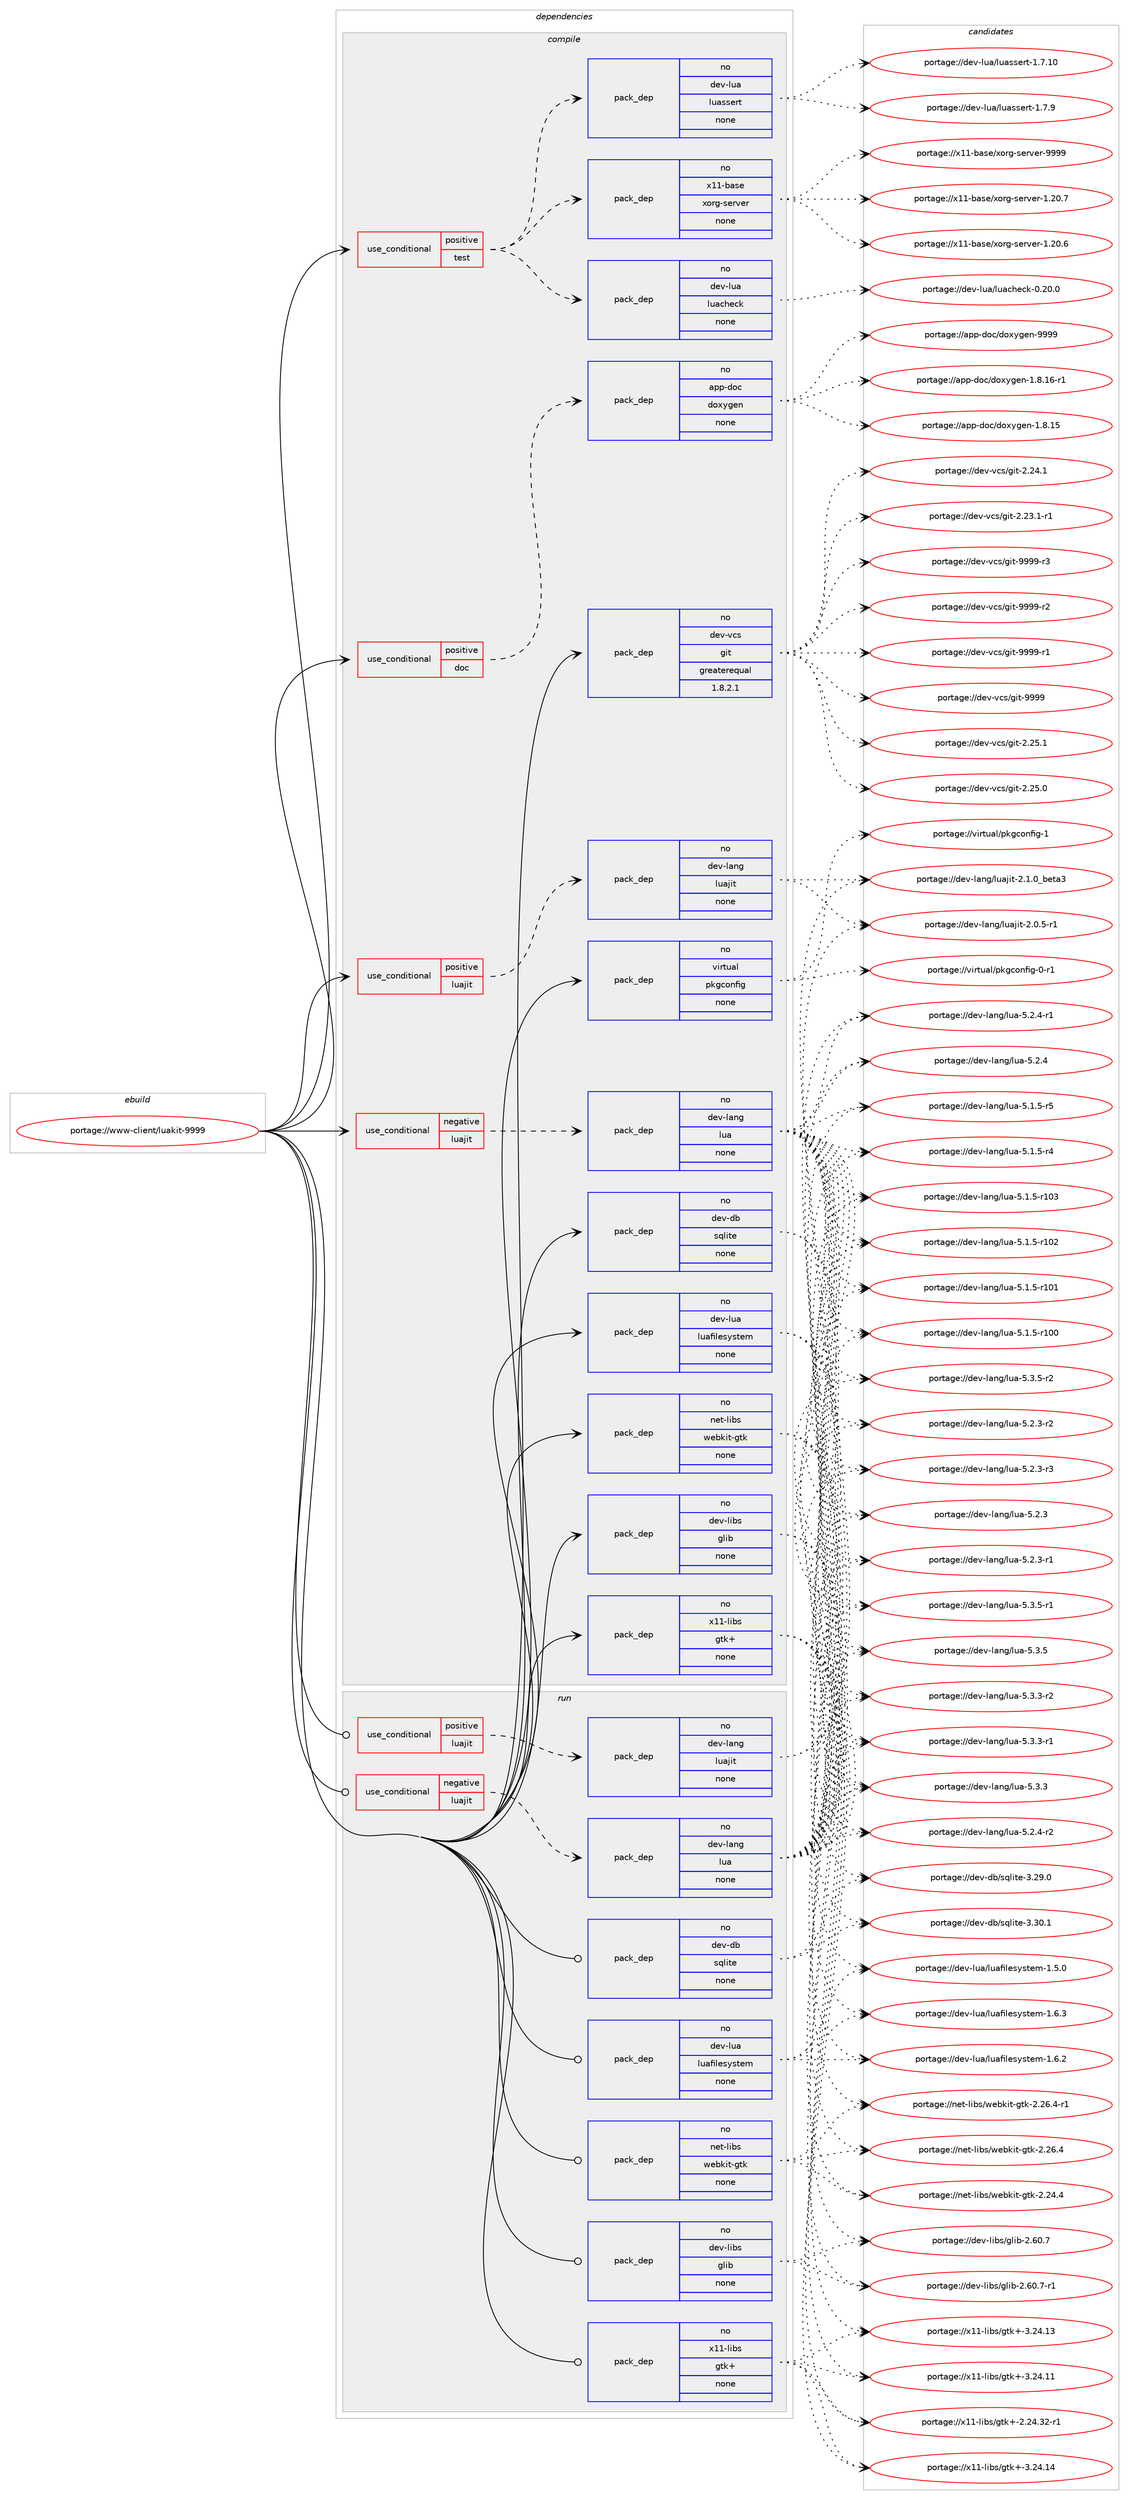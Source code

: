digraph prolog {

# *************
# Graph options
# *************

newrank=true;
concentrate=true;
compound=true;
graph [rankdir=LR,fontname=Helvetica,fontsize=10,ranksep=1.5];#, ranksep=2.5, nodesep=0.2];
edge  [arrowhead=vee];
node  [fontname=Helvetica,fontsize=10];

# **********
# The ebuild
# **********

subgraph cluster_leftcol {
color=gray;
rank=same;
label=<<i>ebuild</i>>;
id [label="portage://www-client/luakit-9999", color=red, width=4, href="../www-client/luakit-9999.svg"];
}

# ****************
# The dependencies
# ****************

subgraph cluster_midcol {
color=gray;
label=<<i>dependencies</i>>;
subgraph cluster_compile {
fillcolor="#eeeeee";
style=filled;
label=<<i>compile</i>>;
subgraph cond4863 {
dependency28461 [label=<<TABLE BORDER="0" CELLBORDER="1" CELLSPACING="0" CELLPADDING="4"><TR><TD ROWSPAN="3" CELLPADDING="10">use_conditional</TD></TR><TR><TD>negative</TD></TR><TR><TD>luajit</TD></TR></TABLE>>, shape=none, color=red];
subgraph pack23074 {
dependency28462 [label=<<TABLE BORDER="0" CELLBORDER="1" CELLSPACING="0" CELLPADDING="4" WIDTH="220"><TR><TD ROWSPAN="6" CELLPADDING="30">pack_dep</TD></TR><TR><TD WIDTH="110">no</TD></TR><TR><TD>dev-lang</TD></TR><TR><TD>lua</TD></TR><TR><TD>none</TD></TR><TR><TD></TD></TR></TABLE>>, shape=none, color=blue];
}
dependency28461:e -> dependency28462:w [weight=20,style="dashed",arrowhead="vee"];
}
id:e -> dependency28461:w [weight=20,style="solid",arrowhead="vee"];
subgraph cond4864 {
dependency28463 [label=<<TABLE BORDER="0" CELLBORDER="1" CELLSPACING="0" CELLPADDING="4"><TR><TD ROWSPAN="3" CELLPADDING="10">use_conditional</TD></TR><TR><TD>positive</TD></TR><TR><TD>doc</TD></TR></TABLE>>, shape=none, color=red];
subgraph pack23075 {
dependency28464 [label=<<TABLE BORDER="0" CELLBORDER="1" CELLSPACING="0" CELLPADDING="4" WIDTH="220"><TR><TD ROWSPAN="6" CELLPADDING="30">pack_dep</TD></TR><TR><TD WIDTH="110">no</TD></TR><TR><TD>app-doc</TD></TR><TR><TD>doxygen</TD></TR><TR><TD>none</TD></TR><TR><TD></TD></TR></TABLE>>, shape=none, color=blue];
}
dependency28463:e -> dependency28464:w [weight=20,style="dashed",arrowhead="vee"];
}
id:e -> dependency28463:w [weight=20,style="solid",arrowhead="vee"];
subgraph cond4865 {
dependency28465 [label=<<TABLE BORDER="0" CELLBORDER="1" CELLSPACING="0" CELLPADDING="4"><TR><TD ROWSPAN="3" CELLPADDING="10">use_conditional</TD></TR><TR><TD>positive</TD></TR><TR><TD>luajit</TD></TR></TABLE>>, shape=none, color=red];
subgraph pack23076 {
dependency28466 [label=<<TABLE BORDER="0" CELLBORDER="1" CELLSPACING="0" CELLPADDING="4" WIDTH="220"><TR><TD ROWSPAN="6" CELLPADDING="30">pack_dep</TD></TR><TR><TD WIDTH="110">no</TD></TR><TR><TD>dev-lang</TD></TR><TR><TD>luajit</TD></TR><TR><TD>none</TD></TR><TR><TD></TD></TR></TABLE>>, shape=none, color=blue];
}
dependency28465:e -> dependency28466:w [weight=20,style="dashed",arrowhead="vee"];
}
id:e -> dependency28465:w [weight=20,style="solid",arrowhead="vee"];
subgraph cond4866 {
dependency28467 [label=<<TABLE BORDER="0" CELLBORDER="1" CELLSPACING="0" CELLPADDING="4"><TR><TD ROWSPAN="3" CELLPADDING="10">use_conditional</TD></TR><TR><TD>positive</TD></TR><TR><TD>test</TD></TR></TABLE>>, shape=none, color=red];
subgraph pack23077 {
dependency28468 [label=<<TABLE BORDER="0" CELLBORDER="1" CELLSPACING="0" CELLPADDING="4" WIDTH="220"><TR><TD ROWSPAN="6" CELLPADDING="30">pack_dep</TD></TR><TR><TD WIDTH="110">no</TD></TR><TR><TD>dev-lua</TD></TR><TR><TD>luassert</TD></TR><TR><TD>none</TD></TR><TR><TD></TD></TR></TABLE>>, shape=none, color=blue];
}
dependency28467:e -> dependency28468:w [weight=20,style="dashed",arrowhead="vee"];
subgraph pack23078 {
dependency28469 [label=<<TABLE BORDER="0" CELLBORDER="1" CELLSPACING="0" CELLPADDING="4" WIDTH="220"><TR><TD ROWSPAN="6" CELLPADDING="30">pack_dep</TD></TR><TR><TD WIDTH="110">no</TD></TR><TR><TD>dev-lua</TD></TR><TR><TD>luacheck</TD></TR><TR><TD>none</TD></TR><TR><TD></TD></TR></TABLE>>, shape=none, color=blue];
}
dependency28467:e -> dependency28469:w [weight=20,style="dashed",arrowhead="vee"];
subgraph pack23079 {
dependency28470 [label=<<TABLE BORDER="0" CELLBORDER="1" CELLSPACING="0" CELLPADDING="4" WIDTH="220"><TR><TD ROWSPAN="6" CELLPADDING="30">pack_dep</TD></TR><TR><TD WIDTH="110">no</TD></TR><TR><TD>x11-base</TD></TR><TR><TD>xorg-server</TD></TR><TR><TD>none</TD></TR><TR><TD></TD></TR></TABLE>>, shape=none, color=blue];
}
dependency28467:e -> dependency28470:w [weight=20,style="dashed",arrowhead="vee"];
}
id:e -> dependency28467:w [weight=20,style="solid",arrowhead="vee"];
subgraph pack23080 {
dependency28471 [label=<<TABLE BORDER="0" CELLBORDER="1" CELLSPACING="0" CELLPADDING="4" WIDTH="220"><TR><TD ROWSPAN="6" CELLPADDING="30">pack_dep</TD></TR><TR><TD WIDTH="110">no</TD></TR><TR><TD>dev-db</TD></TR><TR><TD>sqlite</TD></TR><TR><TD>none</TD></TR><TR><TD></TD></TR></TABLE>>, shape=none, color=blue];
}
id:e -> dependency28471:w [weight=20,style="solid",arrowhead="vee"];
subgraph pack23081 {
dependency28472 [label=<<TABLE BORDER="0" CELLBORDER="1" CELLSPACING="0" CELLPADDING="4" WIDTH="220"><TR><TD ROWSPAN="6" CELLPADDING="30">pack_dep</TD></TR><TR><TD WIDTH="110">no</TD></TR><TR><TD>dev-libs</TD></TR><TR><TD>glib</TD></TR><TR><TD>none</TD></TR><TR><TD></TD></TR></TABLE>>, shape=none, color=blue];
}
id:e -> dependency28472:w [weight=20,style="solid",arrowhead="vee"];
subgraph pack23082 {
dependency28473 [label=<<TABLE BORDER="0" CELLBORDER="1" CELLSPACING="0" CELLPADDING="4" WIDTH="220"><TR><TD ROWSPAN="6" CELLPADDING="30">pack_dep</TD></TR><TR><TD WIDTH="110">no</TD></TR><TR><TD>dev-lua</TD></TR><TR><TD>luafilesystem</TD></TR><TR><TD>none</TD></TR><TR><TD></TD></TR></TABLE>>, shape=none, color=blue];
}
id:e -> dependency28473:w [weight=20,style="solid",arrowhead="vee"];
subgraph pack23083 {
dependency28474 [label=<<TABLE BORDER="0" CELLBORDER="1" CELLSPACING="0" CELLPADDING="4" WIDTH="220"><TR><TD ROWSPAN="6" CELLPADDING="30">pack_dep</TD></TR><TR><TD WIDTH="110">no</TD></TR><TR><TD>dev-vcs</TD></TR><TR><TD>git</TD></TR><TR><TD>greaterequal</TD></TR><TR><TD>1.8.2.1</TD></TR></TABLE>>, shape=none, color=blue];
}
id:e -> dependency28474:w [weight=20,style="solid",arrowhead="vee"];
subgraph pack23084 {
dependency28475 [label=<<TABLE BORDER="0" CELLBORDER="1" CELLSPACING="0" CELLPADDING="4" WIDTH="220"><TR><TD ROWSPAN="6" CELLPADDING="30">pack_dep</TD></TR><TR><TD WIDTH="110">no</TD></TR><TR><TD>net-libs</TD></TR><TR><TD>webkit-gtk</TD></TR><TR><TD>none</TD></TR><TR><TD></TD></TR></TABLE>>, shape=none, color=blue];
}
id:e -> dependency28475:w [weight=20,style="solid",arrowhead="vee"];
subgraph pack23085 {
dependency28476 [label=<<TABLE BORDER="0" CELLBORDER="1" CELLSPACING="0" CELLPADDING="4" WIDTH="220"><TR><TD ROWSPAN="6" CELLPADDING="30">pack_dep</TD></TR><TR><TD WIDTH="110">no</TD></TR><TR><TD>virtual</TD></TR><TR><TD>pkgconfig</TD></TR><TR><TD>none</TD></TR><TR><TD></TD></TR></TABLE>>, shape=none, color=blue];
}
id:e -> dependency28476:w [weight=20,style="solid",arrowhead="vee"];
subgraph pack23086 {
dependency28477 [label=<<TABLE BORDER="0" CELLBORDER="1" CELLSPACING="0" CELLPADDING="4" WIDTH="220"><TR><TD ROWSPAN="6" CELLPADDING="30">pack_dep</TD></TR><TR><TD WIDTH="110">no</TD></TR><TR><TD>x11-libs</TD></TR><TR><TD>gtk+</TD></TR><TR><TD>none</TD></TR><TR><TD></TD></TR></TABLE>>, shape=none, color=blue];
}
id:e -> dependency28477:w [weight=20,style="solid",arrowhead="vee"];
}
subgraph cluster_compileandrun {
fillcolor="#eeeeee";
style=filled;
label=<<i>compile and run</i>>;
}
subgraph cluster_run {
fillcolor="#eeeeee";
style=filled;
label=<<i>run</i>>;
subgraph cond4867 {
dependency28478 [label=<<TABLE BORDER="0" CELLBORDER="1" CELLSPACING="0" CELLPADDING="4"><TR><TD ROWSPAN="3" CELLPADDING="10">use_conditional</TD></TR><TR><TD>negative</TD></TR><TR><TD>luajit</TD></TR></TABLE>>, shape=none, color=red];
subgraph pack23087 {
dependency28479 [label=<<TABLE BORDER="0" CELLBORDER="1" CELLSPACING="0" CELLPADDING="4" WIDTH="220"><TR><TD ROWSPAN="6" CELLPADDING="30">pack_dep</TD></TR><TR><TD WIDTH="110">no</TD></TR><TR><TD>dev-lang</TD></TR><TR><TD>lua</TD></TR><TR><TD>none</TD></TR><TR><TD></TD></TR></TABLE>>, shape=none, color=blue];
}
dependency28478:e -> dependency28479:w [weight=20,style="dashed",arrowhead="vee"];
}
id:e -> dependency28478:w [weight=20,style="solid",arrowhead="odot"];
subgraph cond4868 {
dependency28480 [label=<<TABLE BORDER="0" CELLBORDER="1" CELLSPACING="0" CELLPADDING="4"><TR><TD ROWSPAN="3" CELLPADDING="10">use_conditional</TD></TR><TR><TD>positive</TD></TR><TR><TD>luajit</TD></TR></TABLE>>, shape=none, color=red];
subgraph pack23088 {
dependency28481 [label=<<TABLE BORDER="0" CELLBORDER="1" CELLSPACING="0" CELLPADDING="4" WIDTH="220"><TR><TD ROWSPAN="6" CELLPADDING="30">pack_dep</TD></TR><TR><TD WIDTH="110">no</TD></TR><TR><TD>dev-lang</TD></TR><TR><TD>luajit</TD></TR><TR><TD>none</TD></TR><TR><TD></TD></TR></TABLE>>, shape=none, color=blue];
}
dependency28480:e -> dependency28481:w [weight=20,style="dashed",arrowhead="vee"];
}
id:e -> dependency28480:w [weight=20,style="solid",arrowhead="odot"];
subgraph pack23089 {
dependency28482 [label=<<TABLE BORDER="0" CELLBORDER="1" CELLSPACING="0" CELLPADDING="4" WIDTH="220"><TR><TD ROWSPAN="6" CELLPADDING="30">pack_dep</TD></TR><TR><TD WIDTH="110">no</TD></TR><TR><TD>dev-db</TD></TR><TR><TD>sqlite</TD></TR><TR><TD>none</TD></TR><TR><TD></TD></TR></TABLE>>, shape=none, color=blue];
}
id:e -> dependency28482:w [weight=20,style="solid",arrowhead="odot"];
subgraph pack23090 {
dependency28483 [label=<<TABLE BORDER="0" CELLBORDER="1" CELLSPACING="0" CELLPADDING="4" WIDTH="220"><TR><TD ROWSPAN="6" CELLPADDING="30">pack_dep</TD></TR><TR><TD WIDTH="110">no</TD></TR><TR><TD>dev-libs</TD></TR><TR><TD>glib</TD></TR><TR><TD>none</TD></TR><TR><TD></TD></TR></TABLE>>, shape=none, color=blue];
}
id:e -> dependency28483:w [weight=20,style="solid",arrowhead="odot"];
subgraph pack23091 {
dependency28484 [label=<<TABLE BORDER="0" CELLBORDER="1" CELLSPACING="0" CELLPADDING="4" WIDTH="220"><TR><TD ROWSPAN="6" CELLPADDING="30">pack_dep</TD></TR><TR><TD WIDTH="110">no</TD></TR><TR><TD>dev-lua</TD></TR><TR><TD>luafilesystem</TD></TR><TR><TD>none</TD></TR><TR><TD></TD></TR></TABLE>>, shape=none, color=blue];
}
id:e -> dependency28484:w [weight=20,style="solid",arrowhead="odot"];
subgraph pack23092 {
dependency28485 [label=<<TABLE BORDER="0" CELLBORDER="1" CELLSPACING="0" CELLPADDING="4" WIDTH="220"><TR><TD ROWSPAN="6" CELLPADDING="30">pack_dep</TD></TR><TR><TD WIDTH="110">no</TD></TR><TR><TD>net-libs</TD></TR><TR><TD>webkit-gtk</TD></TR><TR><TD>none</TD></TR><TR><TD></TD></TR></TABLE>>, shape=none, color=blue];
}
id:e -> dependency28485:w [weight=20,style="solid",arrowhead="odot"];
subgraph pack23093 {
dependency28486 [label=<<TABLE BORDER="0" CELLBORDER="1" CELLSPACING="0" CELLPADDING="4" WIDTH="220"><TR><TD ROWSPAN="6" CELLPADDING="30">pack_dep</TD></TR><TR><TD WIDTH="110">no</TD></TR><TR><TD>x11-libs</TD></TR><TR><TD>gtk+</TD></TR><TR><TD>none</TD></TR><TR><TD></TD></TR></TABLE>>, shape=none, color=blue];
}
id:e -> dependency28486:w [weight=20,style="solid",arrowhead="odot"];
}
}

# **************
# The candidates
# **************

subgraph cluster_choices {
rank=same;
color=gray;
label=<<i>candidates</i>>;

subgraph choice23074 {
color=black;
nodesep=1;
choice100101118451089711010347108117974553465146534511450 [label="portage://dev-lang/lua-5.3.5-r2", color=red, width=4,href="../dev-lang/lua-5.3.5-r2.svg"];
choice100101118451089711010347108117974553465146534511449 [label="portage://dev-lang/lua-5.3.5-r1", color=red, width=4,href="../dev-lang/lua-5.3.5-r1.svg"];
choice10010111845108971101034710811797455346514653 [label="portage://dev-lang/lua-5.3.5", color=red, width=4,href="../dev-lang/lua-5.3.5.svg"];
choice100101118451089711010347108117974553465146514511450 [label="portage://dev-lang/lua-5.3.3-r2", color=red, width=4,href="../dev-lang/lua-5.3.3-r2.svg"];
choice100101118451089711010347108117974553465146514511449 [label="portage://dev-lang/lua-5.3.3-r1", color=red, width=4,href="../dev-lang/lua-5.3.3-r1.svg"];
choice10010111845108971101034710811797455346514651 [label="portage://dev-lang/lua-5.3.3", color=red, width=4,href="../dev-lang/lua-5.3.3.svg"];
choice100101118451089711010347108117974553465046524511450 [label="portage://dev-lang/lua-5.2.4-r2", color=red, width=4,href="../dev-lang/lua-5.2.4-r2.svg"];
choice100101118451089711010347108117974553465046524511449 [label="portage://dev-lang/lua-5.2.4-r1", color=red, width=4,href="../dev-lang/lua-5.2.4-r1.svg"];
choice10010111845108971101034710811797455346504652 [label="portage://dev-lang/lua-5.2.4", color=red, width=4,href="../dev-lang/lua-5.2.4.svg"];
choice100101118451089711010347108117974553465046514511451 [label="portage://dev-lang/lua-5.2.3-r3", color=red, width=4,href="../dev-lang/lua-5.2.3-r3.svg"];
choice100101118451089711010347108117974553465046514511450 [label="portage://dev-lang/lua-5.2.3-r2", color=red, width=4,href="../dev-lang/lua-5.2.3-r2.svg"];
choice100101118451089711010347108117974553465046514511449 [label="portage://dev-lang/lua-5.2.3-r1", color=red, width=4,href="../dev-lang/lua-5.2.3-r1.svg"];
choice10010111845108971101034710811797455346504651 [label="portage://dev-lang/lua-5.2.3", color=red, width=4,href="../dev-lang/lua-5.2.3.svg"];
choice100101118451089711010347108117974553464946534511453 [label="portage://dev-lang/lua-5.1.5-r5", color=red, width=4,href="../dev-lang/lua-5.1.5-r5.svg"];
choice100101118451089711010347108117974553464946534511452 [label="portage://dev-lang/lua-5.1.5-r4", color=red, width=4,href="../dev-lang/lua-5.1.5-r4.svg"];
choice1001011184510897110103471081179745534649465345114494851 [label="portage://dev-lang/lua-5.1.5-r103", color=red, width=4,href="../dev-lang/lua-5.1.5-r103.svg"];
choice1001011184510897110103471081179745534649465345114494850 [label="portage://dev-lang/lua-5.1.5-r102", color=red, width=4,href="../dev-lang/lua-5.1.5-r102.svg"];
choice1001011184510897110103471081179745534649465345114494849 [label="portage://dev-lang/lua-5.1.5-r101", color=red, width=4,href="../dev-lang/lua-5.1.5-r101.svg"];
choice1001011184510897110103471081179745534649465345114494848 [label="portage://dev-lang/lua-5.1.5-r100", color=red, width=4,href="../dev-lang/lua-5.1.5-r100.svg"];
dependency28462:e -> choice100101118451089711010347108117974553465146534511450:w [style=dotted,weight="100"];
dependency28462:e -> choice100101118451089711010347108117974553465146534511449:w [style=dotted,weight="100"];
dependency28462:e -> choice10010111845108971101034710811797455346514653:w [style=dotted,weight="100"];
dependency28462:e -> choice100101118451089711010347108117974553465146514511450:w [style=dotted,weight="100"];
dependency28462:e -> choice100101118451089711010347108117974553465146514511449:w [style=dotted,weight="100"];
dependency28462:e -> choice10010111845108971101034710811797455346514651:w [style=dotted,weight="100"];
dependency28462:e -> choice100101118451089711010347108117974553465046524511450:w [style=dotted,weight="100"];
dependency28462:e -> choice100101118451089711010347108117974553465046524511449:w [style=dotted,weight="100"];
dependency28462:e -> choice10010111845108971101034710811797455346504652:w [style=dotted,weight="100"];
dependency28462:e -> choice100101118451089711010347108117974553465046514511451:w [style=dotted,weight="100"];
dependency28462:e -> choice100101118451089711010347108117974553465046514511450:w [style=dotted,weight="100"];
dependency28462:e -> choice100101118451089711010347108117974553465046514511449:w [style=dotted,weight="100"];
dependency28462:e -> choice10010111845108971101034710811797455346504651:w [style=dotted,weight="100"];
dependency28462:e -> choice100101118451089711010347108117974553464946534511453:w [style=dotted,weight="100"];
dependency28462:e -> choice100101118451089711010347108117974553464946534511452:w [style=dotted,weight="100"];
dependency28462:e -> choice1001011184510897110103471081179745534649465345114494851:w [style=dotted,weight="100"];
dependency28462:e -> choice1001011184510897110103471081179745534649465345114494850:w [style=dotted,weight="100"];
dependency28462:e -> choice1001011184510897110103471081179745534649465345114494849:w [style=dotted,weight="100"];
dependency28462:e -> choice1001011184510897110103471081179745534649465345114494848:w [style=dotted,weight="100"];
}
subgraph choice23075 {
color=black;
nodesep=1;
choice971121124510011199471001111201211031011104557575757 [label="portage://app-doc/doxygen-9999", color=red, width=4,href="../app-doc/doxygen-9999.svg"];
choice97112112451001119947100111120121103101110454946564649544511449 [label="portage://app-doc/doxygen-1.8.16-r1", color=red, width=4,href="../app-doc/doxygen-1.8.16-r1.svg"];
choice9711211245100111994710011112012110310111045494656464953 [label="portage://app-doc/doxygen-1.8.15", color=red, width=4,href="../app-doc/doxygen-1.8.15.svg"];
dependency28464:e -> choice971121124510011199471001111201211031011104557575757:w [style=dotted,weight="100"];
dependency28464:e -> choice97112112451001119947100111120121103101110454946564649544511449:w [style=dotted,weight="100"];
dependency28464:e -> choice9711211245100111994710011112012110310111045494656464953:w [style=dotted,weight="100"];
}
subgraph choice23076 {
color=black;
nodesep=1;
choice1001011184510897110103471081179710610511645504649464895981011169751 [label="portage://dev-lang/luajit-2.1.0_beta3", color=red, width=4,href="../dev-lang/luajit-2.1.0_beta3.svg"];
choice100101118451089711010347108117971061051164550464846534511449 [label="portage://dev-lang/luajit-2.0.5-r1", color=red, width=4,href="../dev-lang/luajit-2.0.5-r1.svg"];
dependency28466:e -> choice1001011184510897110103471081179710610511645504649464895981011169751:w [style=dotted,weight="100"];
dependency28466:e -> choice100101118451089711010347108117971061051164550464846534511449:w [style=dotted,weight="100"];
}
subgraph choice23077 {
color=black;
nodesep=1;
choice10010111845108117974710811797115115101114116454946554657 [label="portage://dev-lua/luassert-1.7.9", color=red, width=4,href="../dev-lua/luassert-1.7.9.svg"];
choice1001011184510811797471081179711511510111411645494655464948 [label="portage://dev-lua/luassert-1.7.10", color=red, width=4,href="../dev-lua/luassert-1.7.10.svg"];
dependency28468:e -> choice10010111845108117974710811797115115101114116454946554657:w [style=dotted,weight="100"];
dependency28468:e -> choice1001011184510811797471081179711511510111411645494655464948:w [style=dotted,weight="100"];
}
subgraph choice23078 {
color=black;
nodesep=1;
choice10010111845108117974710811797991041019910745484650484648 [label="portage://dev-lua/luacheck-0.20.0", color=red, width=4,href="../dev-lua/luacheck-0.20.0.svg"];
dependency28469:e -> choice10010111845108117974710811797991041019910745484650484648:w [style=dotted,weight="100"];
}
subgraph choice23079 {
color=black;
nodesep=1;
choice120494945989711510147120111114103451151011141181011144557575757 [label="portage://x11-base/xorg-server-9999", color=red, width=4,href="../x11-base/xorg-server-9999.svg"];
choice1204949459897115101471201111141034511510111411810111445494650484655 [label="portage://x11-base/xorg-server-1.20.7", color=red, width=4,href="../x11-base/xorg-server-1.20.7.svg"];
choice1204949459897115101471201111141034511510111411810111445494650484654 [label="portage://x11-base/xorg-server-1.20.6", color=red, width=4,href="../x11-base/xorg-server-1.20.6.svg"];
dependency28470:e -> choice120494945989711510147120111114103451151011141181011144557575757:w [style=dotted,weight="100"];
dependency28470:e -> choice1204949459897115101471201111141034511510111411810111445494650484655:w [style=dotted,weight="100"];
dependency28470:e -> choice1204949459897115101471201111141034511510111411810111445494650484654:w [style=dotted,weight="100"];
}
subgraph choice23080 {
color=black;
nodesep=1;
choice10010111845100984711511310810511610145514651484649 [label="portage://dev-db/sqlite-3.30.1", color=red, width=4,href="../dev-db/sqlite-3.30.1.svg"];
choice10010111845100984711511310810511610145514650574648 [label="portage://dev-db/sqlite-3.29.0", color=red, width=4,href="../dev-db/sqlite-3.29.0.svg"];
dependency28471:e -> choice10010111845100984711511310810511610145514651484649:w [style=dotted,weight="100"];
dependency28471:e -> choice10010111845100984711511310810511610145514650574648:w [style=dotted,weight="100"];
}
subgraph choice23081 {
color=black;
nodesep=1;
choice10010111845108105981154710310810598455046544846554511449 [label="portage://dev-libs/glib-2.60.7-r1", color=red, width=4,href="../dev-libs/glib-2.60.7-r1.svg"];
choice1001011184510810598115471031081059845504654484655 [label="portage://dev-libs/glib-2.60.7", color=red, width=4,href="../dev-libs/glib-2.60.7.svg"];
dependency28472:e -> choice10010111845108105981154710310810598455046544846554511449:w [style=dotted,weight="100"];
dependency28472:e -> choice1001011184510810598115471031081059845504654484655:w [style=dotted,weight="100"];
}
subgraph choice23082 {
color=black;
nodesep=1;
choice10010111845108117974710811797102105108101115121115116101109454946544651 [label="portage://dev-lua/luafilesystem-1.6.3", color=red, width=4,href="../dev-lua/luafilesystem-1.6.3.svg"];
choice10010111845108117974710811797102105108101115121115116101109454946544650 [label="portage://dev-lua/luafilesystem-1.6.2", color=red, width=4,href="../dev-lua/luafilesystem-1.6.2.svg"];
choice10010111845108117974710811797102105108101115121115116101109454946534648 [label="portage://dev-lua/luafilesystem-1.5.0", color=red, width=4,href="../dev-lua/luafilesystem-1.5.0.svg"];
dependency28473:e -> choice10010111845108117974710811797102105108101115121115116101109454946544651:w [style=dotted,weight="100"];
dependency28473:e -> choice10010111845108117974710811797102105108101115121115116101109454946544650:w [style=dotted,weight="100"];
dependency28473:e -> choice10010111845108117974710811797102105108101115121115116101109454946534648:w [style=dotted,weight="100"];
}
subgraph choice23083 {
color=black;
nodesep=1;
choice10010111845118991154710310511645575757574511451 [label="portage://dev-vcs/git-9999-r3", color=red, width=4,href="../dev-vcs/git-9999-r3.svg"];
choice10010111845118991154710310511645575757574511450 [label="portage://dev-vcs/git-9999-r2", color=red, width=4,href="../dev-vcs/git-9999-r2.svg"];
choice10010111845118991154710310511645575757574511449 [label="portage://dev-vcs/git-9999-r1", color=red, width=4,href="../dev-vcs/git-9999-r1.svg"];
choice1001011184511899115471031051164557575757 [label="portage://dev-vcs/git-9999", color=red, width=4,href="../dev-vcs/git-9999.svg"];
choice10010111845118991154710310511645504650534649 [label="portage://dev-vcs/git-2.25.1", color=red, width=4,href="../dev-vcs/git-2.25.1.svg"];
choice10010111845118991154710310511645504650534648 [label="portage://dev-vcs/git-2.25.0", color=red, width=4,href="../dev-vcs/git-2.25.0.svg"];
choice10010111845118991154710310511645504650524649 [label="portage://dev-vcs/git-2.24.1", color=red, width=4,href="../dev-vcs/git-2.24.1.svg"];
choice100101118451189911547103105116455046505146494511449 [label="portage://dev-vcs/git-2.23.1-r1", color=red, width=4,href="../dev-vcs/git-2.23.1-r1.svg"];
dependency28474:e -> choice10010111845118991154710310511645575757574511451:w [style=dotted,weight="100"];
dependency28474:e -> choice10010111845118991154710310511645575757574511450:w [style=dotted,weight="100"];
dependency28474:e -> choice10010111845118991154710310511645575757574511449:w [style=dotted,weight="100"];
dependency28474:e -> choice1001011184511899115471031051164557575757:w [style=dotted,weight="100"];
dependency28474:e -> choice10010111845118991154710310511645504650534649:w [style=dotted,weight="100"];
dependency28474:e -> choice10010111845118991154710310511645504650534648:w [style=dotted,weight="100"];
dependency28474:e -> choice10010111845118991154710310511645504650524649:w [style=dotted,weight="100"];
dependency28474:e -> choice100101118451189911547103105116455046505146494511449:w [style=dotted,weight="100"];
}
subgraph choice23084 {
color=black;
nodesep=1;
choice1101011164510810598115471191019810710511645103116107455046505446524511449 [label="portage://net-libs/webkit-gtk-2.26.4-r1", color=red, width=4,href="../net-libs/webkit-gtk-2.26.4-r1.svg"];
choice110101116451081059811547119101981071051164510311610745504650544652 [label="portage://net-libs/webkit-gtk-2.26.4", color=red, width=4,href="../net-libs/webkit-gtk-2.26.4.svg"];
choice110101116451081059811547119101981071051164510311610745504650524652 [label="portage://net-libs/webkit-gtk-2.24.4", color=red, width=4,href="../net-libs/webkit-gtk-2.24.4.svg"];
dependency28475:e -> choice1101011164510810598115471191019810710511645103116107455046505446524511449:w [style=dotted,weight="100"];
dependency28475:e -> choice110101116451081059811547119101981071051164510311610745504650544652:w [style=dotted,weight="100"];
dependency28475:e -> choice110101116451081059811547119101981071051164510311610745504650524652:w [style=dotted,weight="100"];
}
subgraph choice23085 {
color=black;
nodesep=1;
choice1181051141161179710847112107103991111101021051034549 [label="portage://virtual/pkgconfig-1", color=red, width=4,href="../virtual/pkgconfig-1.svg"];
choice11810511411611797108471121071039911111010210510345484511449 [label="portage://virtual/pkgconfig-0-r1", color=red, width=4,href="../virtual/pkgconfig-0-r1.svg"];
dependency28476:e -> choice1181051141161179710847112107103991111101021051034549:w [style=dotted,weight="100"];
dependency28476:e -> choice11810511411611797108471121071039911111010210510345484511449:w [style=dotted,weight="100"];
}
subgraph choice23086 {
color=black;
nodesep=1;
choice1204949451081059811547103116107434551465052464952 [label="portage://x11-libs/gtk+-3.24.14", color=red, width=4,href="../x11-libs/gtk+-3.24.14.svg"];
choice1204949451081059811547103116107434551465052464951 [label="portage://x11-libs/gtk+-3.24.13", color=red, width=4,href="../x11-libs/gtk+-3.24.13.svg"];
choice1204949451081059811547103116107434551465052464949 [label="portage://x11-libs/gtk+-3.24.11", color=red, width=4,href="../x11-libs/gtk+-3.24.11.svg"];
choice12049494510810598115471031161074345504650524651504511449 [label="portage://x11-libs/gtk+-2.24.32-r1", color=red, width=4,href="../x11-libs/gtk+-2.24.32-r1.svg"];
dependency28477:e -> choice1204949451081059811547103116107434551465052464952:w [style=dotted,weight="100"];
dependency28477:e -> choice1204949451081059811547103116107434551465052464951:w [style=dotted,weight="100"];
dependency28477:e -> choice1204949451081059811547103116107434551465052464949:w [style=dotted,weight="100"];
dependency28477:e -> choice12049494510810598115471031161074345504650524651504511449:w [style=dotted,weight="100"];
}
subgraph choice23087 {
color=black;
nodesep=1;
choice100101118451089711010347108117974553465146534511450 [label="portage://dev-lang/lua-5.3.5-r2", color=red, width=4,href="../dev-lang/lua-5.3.5-r2.svg"];
choice100101118451089711010347108117974553465146534511449 [label="portage://dev-lang/lua-5.3.5-r1", color=red, width=4,href="../dev-lang/lua-5.3.5-r1.svg"];
choice10010111845108971101034710811797455346514653 [label="portage://dev-lang/lua-5.3.5", color=red, width=4,href="../dev-lang/lua-5.3.5.svg"];
choice100101118451089711010347108117974553465146514511450 [label="portage://dev-lang/lua-5.3.3-r2", color=red, width=4,href="../dev-lang/lua-5.3.3-r2.svg"];
choice100101118451089711010347108117974553465146514511449 [label="portage://dev-lang/lua-5.3.3-r1", color=red, width=4,href="../dev-lang/lua-5.3.3-r1.svg"];
choice10010111845108971101034710811797455346514651 [label="portage://dev-lang/lua-5.3.3", color=red, width=4,href="../dev-lang/lua-5.3.3.svg"];
choice100101118451089711010347108117974553465046524511450 [label="portage://dev-lang/lua-5.2.4-r2", color=red, width=4,href="../dev-lang/lua-5.2.4-r2.svg"];
choice100101118451089711010347108117974553465046524511449 [label="portage://dev-lang/lua-5.2.4-r1", color=red, width=4,href="../dev-lang/lua-5.2.4-r1.svg"];
choice10010111845108971101034710811797455346504652 [label="portage://dev-lang/lua-5.2.4", color=red, width=4,href="../dev-lang/lua-5.2.4.svg"];
choice100101118451089711010347108117974553465046514511451 [label="portage://dev-lang/lua-5.2.3-r3", color=red, width=4,href="../dev-lang/lua-5.2.3-r3.svg"];
choice100101118451089711010347108117974553465046514511450 [label="portage://dev-lang/lua-5.2.3-r2", color=red, width=4,href="../dev-lang/lua-5.2.3-r2.svg"];
choice100101118451089711010347108117974553465046514511449 [label="portage://dev-lang/lua-5.2.3-r1", color=red, width=4,href="../dev-lang/lua-5.2.3-r1.svg"];
choice10010111845108971101034710811797455346504651 [label="portage://dev-lang/lua-5.2.3", color=red, width=4,href="../dev-lang/lua-5.2.3.svg"];
choice100101118451089711010347108117974553464946534511453 [label="portage://dev-lang/lua-5.1.5-r5", color=red, width=4,href="../dev-lang/lua-5.1.5-r5.svg"];
choice100101118451089711010347108117974553464946534511452 [label="portage://dev-lang/lua-5.1.5-r4", color=red, width=4,href="../dev-lang/lua-5.1.5-r4.svg"];
choice1001011184510897110103471081179745534649465345114494851 [label="portage://dev-lang/lua-5.1.5-r103", color=red, width=4,href="../dev-lang/lua-5.1.5-r103.svg"];
choice1001011184510897110103471081179745534649465345114494850 [label="portage://dev-lang/lua-5.1.5-r102", color=red, width=4,href="../dev-lang/lua-5.1.5-r102.svg"];
choice1001011184510897110103471081179745534649465345114494849 [label="portage://dev-lang/lua-5.1.5-r101", color=red, width=4,href="../dev-lang/lua-5.1.5-r101.svg"];
choice1001011184510897110103471081179745534649465345114494848 [label="portage://dev-lang/lua-5.1.5-r100", color=red, width=4,href="../dev-lang/lua-5.1.5-r100.svg"];
dependency28479:e -> choice100101118451089711010347108117974553465146534511450:w [style=dotted,weight="100"];
dependency28479:e -> choice100101118451089711010347108117974553465146534511449:w [style=dotted,weight="100"];
dependency28479:e -> choice10010111845108971101034710811797455346514653:w [style=dotted,weight="100"];
dependency28479:e -> choice100101118451089711010347108117974553465146514511450:w [style=dotted,weight="100"];
dependency28479:e -> choice100101118451089711010347108117974553465146514511449:w [style=dotted,weight="100"];
dependency28479:e -> choice10010111845108971101034710811797455346514651:w [style=dotted,weight="100"];
dependency28479:e -> choice100101118451089711010347108117974553465046524511450:w [style=dotted,weight="100"];
dependency28479:e -> choice100101118451089711010347108117974553465046524511449:w [style=dotted,weight="100"];
dependency28479:e -> choice10010111845108971101034710811797455346504652:w [style=dotted,weight="100"];
dependency28479:e -> choice100101118451089711010347108117974553465046514511451:w [style=dotted,weight="100"];
dependency28479:e -> choice100101118451089711010347108117974553465046514511450:w [style=dotted,weight="100"];
dependency28479:e -> choice100101118451089711010347108117974553465046514511449:w [style=dotted,weight="100"];
dependency28479:e -> choice10010111845108971101034710811797455346504651:w [style=dotted,weight="100"];
dependency28479:e -> choice100101118451089711010347108117974553464946534511453:w [style=dotted,weight="100"];
dependency28479:e -> choice100101118451089711010347108117974553464946534511452:w [style=dotted,weight="100"];
dependency28479:e -> choice1001011184510897110103471081179745534649465345114494851:w [style=dotted,weight="100"];
dependency28479:e -> choice1001011184510897110103471081179745534649465345114494850:w [style=dotted,weight="100"];
dependency28479:e -> choice1001011184510897110103471081179745534649465345114494849:w [style=dotted,weight="100"];
dependency28479:e -> choice1001011184510897110103471081179745534649465345114494848:w [style=dotted,weight="100"];
}
subgraph choice23088 {
color=black;
nodesep=1;
choice1001011184510897110103471081179710610511645504649464895981011169751 [label="portage://dev-lang/luajit-2.1.0_beta3", color=red, width=4,href="../dev-lang/luajit-2.1.0_beta3.svg"];
choice100101118451089711010347108117971061051164550464846534511449 [label="portage://dev-lang/luajit-2.0.5-r1", color=red, width=4,href="../dev-lang/luajit-2.0.5-r1.svg"];
dependency28481:e -> choice1001011184510897110103471081179710610511645504649464895981011169751:w [style=dotted,weight="100"];
dependency28481:e -> choice100101118451089711010347108117971061051164550464846534511449:w [style=dotted,weight="100"];
}
subgraph choice23089 {
color=black;
nodesep=1;
choice10010111845100984711511310810511610145514651484649 [label="portage://dev-db/sqlite-3.30.1", color=red, width=4,href="../dev-db/sqlite-3.30.1.svg"];
choice10010111845100984711511310810511610145514650574648 [label="portage://dev-db/sqlite-3.29.0", color=red, width=4,href="../dev-db/sqlite-3.29.0.svg"];
dependency28482:e -> choice10010111845100984711511310810511610145514651484649:w [style=dotted,weight="100"];
dependency28482:e -> choice10010111845100984711511310810511610145514650574648:w [style=dotted,weight="100"];
}
subgraph choice23090 {
color=black;
nodesep=1;
choice10010111845108105981154710310810598455046544846554511449 [label="portage://dev-libs/glib-2.60.7-r1", color=red, width=4,href="../dev-libs/glib-2.60.7-r1.svg"];
choice1001011184510810598115471031081059845504654484655 [label="portage://dev-libs/glib-2.60.7", color=red, width=4,href="../dev-libs/glib-2.60.7.svg"];
dependency28483:e -> choice10010111845108105981154710310810598455046544846554511449:w [style=dotted,weight="100"];
dependency28483:e -> choice1001011184510810598115471031081059845504654484655:w [style=dotted,weight="100"];
}
subgraph choice23091 {
color=black;
nodesep=1;
choice10010111845108117974710811797102105108101115121115116101109454946544651 [label="portage://dev-lua/luafilesystem-1.6.3", color=red, width=4,href="../dev-lua/luafilesystem-1.6.3.svg"];
choice10010111845108117974710811797102105108101115121115116101109454946544650 [label="portage://dev-lua/luafilesystem-1.6.2", color=red, width=4,href="../dev-lua/luafilesystem-1.6.2.svg"];
choice10010111845108117974710811797102105108101115121115116101109454946534648 [label="portage://dev-lua/luafilesystem-1.5.0", color=red, width=4,href="../dev-lua/luafilesystem-1.5.0.svg"];
dependency28484:e -> choice10010111845108117974710811797102105108101115121115116101109454946544651:w [style=dotted,weight="100"];
dependency28484:e -> choice10010111845108117974710811797102105108101115121115116101109454946544650:w [style=dotted,weight="100"];
dependency28484:e -> choice10010111845108117974710811797102105108101115121115116101109454946534648:w [style=dotted,weight="100"];
}
subgraph choice23092 {
color=black;
nodesep=1;
choice1101011164510810598115471191019810710511645103116107455046505446524511449 [label="portage://net-libs/webkit-gtk-2.26.4-r1", color=red, width=4,href="../net-libs/webkit-gtk-2.26.4-r1.svg"];
choice110101116451081059811547119101981071051164510311610745504650544652 [label="portage://net-libs/webkit-gtk-2.26.4", color=red, width=4,href="../net-libs/webkit-gtk-2.26.4.svg"];
choice110101116451081059811547119101981071051164510311610745504650524652 [label="portage://net-libs/webkit-gtk-2.24.4", color=red, width=4,href="../net-libs/webkit-gtk-2.24.4.svg"];
dependency28485:e -> choice1101011164510810598115471191019810710511645103116107455046505446524511449:w [style=dotted,weight="100"];
dependency28485:e -> choice110101116451081059811547119101981071051164510311610745504650544652:w [style=dotted,weight="100"];
dependency28485:e -> choice110101116451081059811547119101981071051164510311610745504650524652:w [style=dotted,weight="100"];
}
subgraph choice23093 {
color=black;
nodesep=1;
choice1204949451081059811547103116107434551465052464952 [label="portage://x11-libs/gtk+-3.24.14", color=red, width=4,href="../x11-libs/gtk+-3.24.14.svg"];
choice1204949451081059811547103116107434551465052464951 [label="portage://x11-libs/gtk+-3.24.13", color=red, width=4,href="../x11-libs/gtk+-3.24.13.svg"];
choice1204949451081059811547103116107434551465052464949 [label="portage://x11-libs/gtk+-3.24.11", color=red, width=4,href="../x11-libs/gtk+-3.24.11.svg"];
choice12049494510810598115471031161074345504650524651504511449 [label="portage://x11-libs/gtk+-2.24.32-r1", color=red, width=4,href="../x11-libs/gtk+-2.24.32-r1.svg"];
dependency28486:e -> choice1204949451081059811547103116107434551465052464952:w [style=dotted,weight="100"];
dependency28486:e -> choice1204949451081059811547103116107434551465052464951:w [style=dotted,weight="100"];
dependency28486:e -> choice1204949451081059811547103116107434551465052464949:w [style=dotted,weight="100"];
dependency28486:e -> choice12049494510810598115471031161074345504650524651504511449:w [style=dotted,weight="100"];
}
}

}
